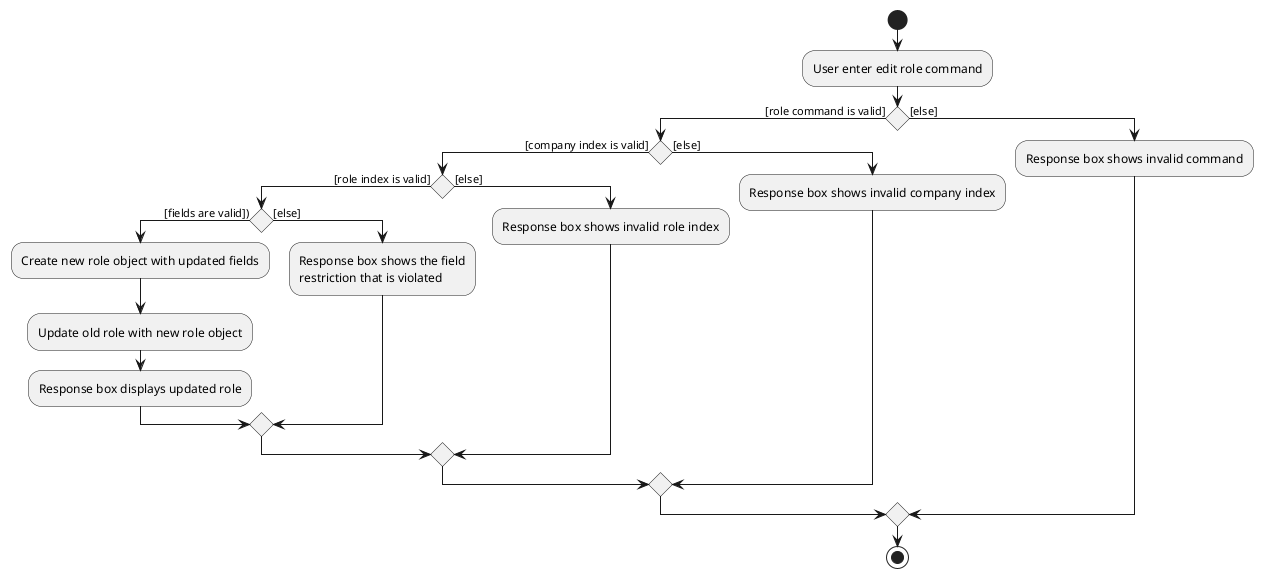 @startuml

start
:User enter edit role command;

if () then ([role command is valid])
    if () then ([company index is valid])
        if () then ([role index is valid])
            if () then ([fields are valid]))
                :Create new role object with updated fields;
                :Update old role with new role object;
                :Response box displays updated role;
            else ([else])
                :Response box shows the field
                restriction that is violated;
            endif
        else ([else])
            :Response box shows invalid role index;
        endif
    else ([else])
        :Response box shows invalid company index;
    endif
else ([else])
    :Response box shows invalid command;
endif
stop
@enduml
